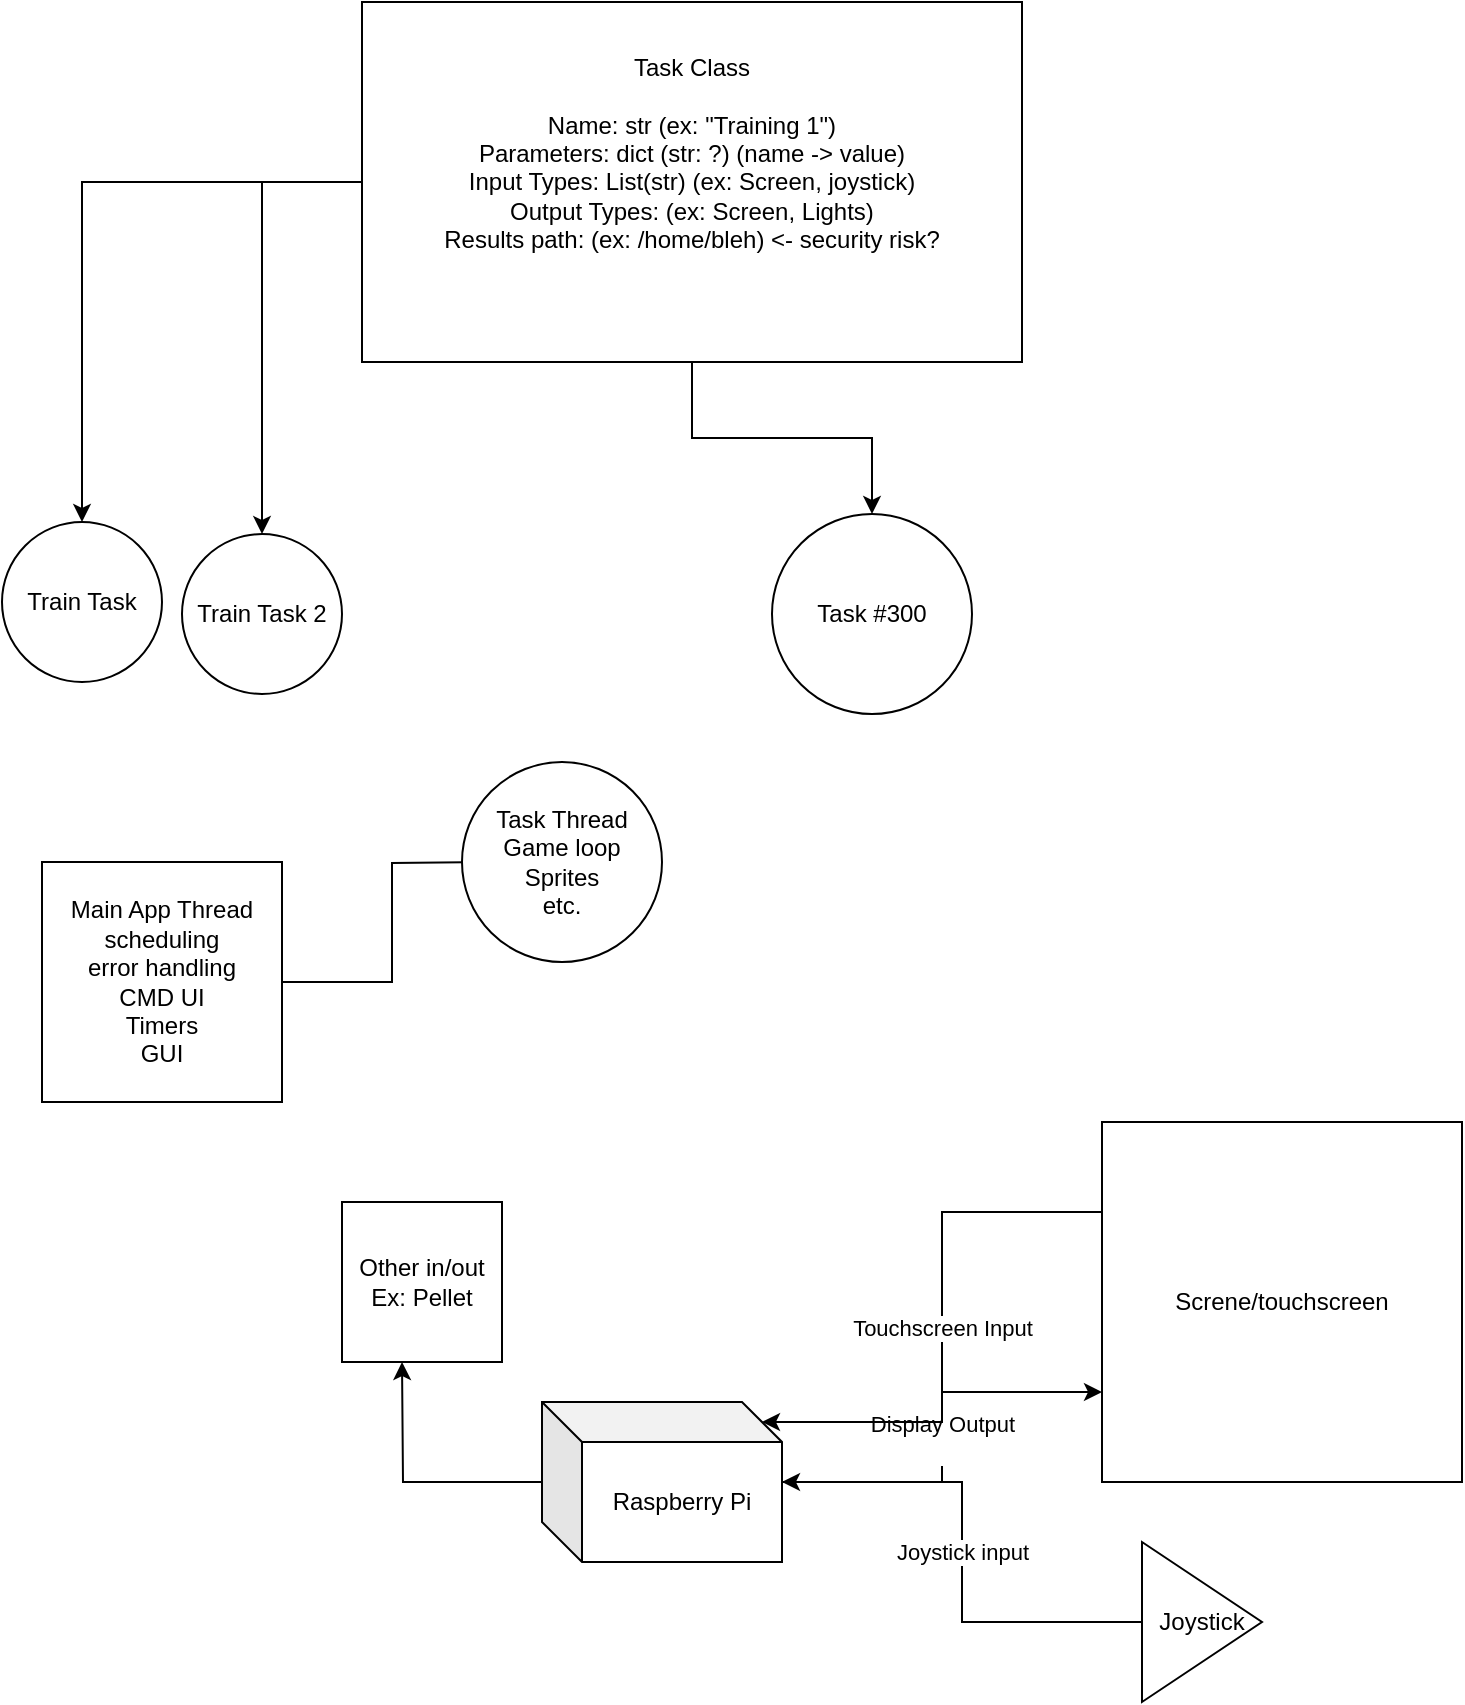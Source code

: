 <mxfile version="20.8.5" type="github">
  <diagram id="QsU19FumD5f-WDrpiSSF" name="Page-1">
    <mxGraphModel dx="1434" dy="1846" grid="1" gridSize="10" guides="1" tooltips="1" connect="1" arrows="1" fold="1" page="1" pageScale="1" pageWidth="850" pageHeight="1100" math="0" shadow="0">
      <root>
        <mxCell id="0" />
        <mxCell id="1" parent="0" />
        <mxCell id="wKITN1kvr6zkH4jIiAxx-6" value="&lt;div&gt;Display Output&lt;/div&gt;&lt;div&gt;&lt;br&gt;&lt;/div&gt;" style="edgeStyle=orthogonalEdgeStyle;rounded=0;orthogonalLoop=1;jettySize=auto;html=1;entryX=0;entryY=0.75;entryDx=0;entryDy=0;" parent="1" source="wKITN1kvr6zkH4jIiAxx-4" target="wKITN1kvr6zkH4jIiAxx-5" edge="1">
          <mxGeometry relative="1" as="geometry" />
        </mxCell>
        <mxCell id="yVIJtM_bbdcMorckilQp-10" style="edgeStyle=orthogonalEdgeStyle;rounded=0;orthogonalLoop=1;jettySize=auto;html=1;" edge="1" parent="1" source="wKITN1kvr6zkH4jIiAxx-4">
          <mxGeometry relative="1" as="geometry">
            <mxPoint x="240" y="140" as="targetPoint" />
          </mxGeometry>
        </mxCell>
        <mxCell id="wKITN1kvr6zkH4jIiAxx-4" value="Raspberry Pi" style="shape=cube;whiteSpace=wrap;html=1;boundedLbl=1;backgroundOutline=1;darkOpacity=0.05;darkOpacity2=0.1;" parent="1" vertex="1">
          <mxGeometry x="310" y="160" width="120" height="80" as="geometry" />
        </mxCell>
        <mxCell id="wKITN1kvr6zkH4jIiAxx-7" value="Touchscreen Input" style="edgeStyle=orthogonalEdgeStyle;rounded=0;orthogonalLoop=1;jettySize=auto;html=1;exitX=0;exitY=0.25;exitDx=0;exitDy=0;entryX=0;entryY=0;entryDx=110;entryDy=10;entryPerimeter=0;" parent="1" source="wKITN1kvr6zkH4jIiAxx-5" target="wKITN1kvr6zkH4jIiAxx-4" edge="1">
          <mxGeometry relative="1" as="geometry" />
        </mxCell>
        <mxCell id="wKITN1kvr6zkH4jIiAxx-5" value="Screne/touchscreen" style="whiteSpace=wrap;html=1;aspect=fixed;" parent="1" vertex="1">
          <mxGeometry x="590" y="20" width="180" height="180" as="geometry" />
        </mxCell>
        <mxCell id="wKITN1kvr6zkH4jIiAxx-14" style="edgeStyle=orthogonalEdgeStyle;rounded=0;orthogonalLoop=1;jettySize=auto;html=1;" parent="1" source="wKITN1kvr6zkH4jIiAxx-8" target="wKITN1kvr6zkH4jIiAxx-10" edge="1">
          <mxGeometry relative="1" as="geometry" />
        </mxCell>
        <mxCell id="wKITN1kvr6zkH4jIiAxx-15" style="edgeStyle=orthogonalEdgeStyle;rounded=0;orthogonalLoop=1;jettySize=auto;html=1;" parent="1" source="wKITN1kvr6zkH4jIiAxx-8" target="wKITN1kvr6zkH4jIiAxx-11" edge="1">
          <mxGeometry relative="1" as="geometry" />
        </mxCell>
        <mxCell id="wKITN1kvr6zkH4jIiAxx-16" style="edgeStyle=orthogonalEdgeStyle;rounded=0;orthogonalLoop=1;jettySize=auto;html=1;" parent="1" source="wKITN1kvr6zkH4jIiAxx-8" target="wKITN1kvr6zkH4jIiAxx-12" edge="1">
          <mxGeometry relative="1" as="geometry" />
        </mxCell>
        <mxCell id="wKITN1kvr6zkH4jIiAxx-8" value="&lt;div&gt;Task Class&lt;/div&gt;&lt;div&gt;&lt;br&gt;&lt;/div&gt;&lt;div&gt;Name: str (ex: &quot;Training 1&quot;)&lt;br&gt;&lt;/div&gt;&lt;div&gt;Parameters: dict (str: ?) (name -&amp;gt; value)&lt;/div&gt;&lt;div&gt;Input Types: List(str) (ex: Screen, joystick)&lt;br&gt;&lt;/div&gt;&lt;div&gt;Output Types: (ex: Screen, Lights)&lt;br&gt;&lt;/div&gt;&lt;div&gt;Results path: (ex: /home/bleh) &amp;lt;- security risk?&lt;/div&gt;&lt;div&gt;&lt;br&gt;&lt;/div&gt;&lt;div&gt;&lt;br&gt;&lt;/div&gt;" style="rounded=0;whiteSpace=wrap;html=1;" parent="1" vertex="1">
          <mxGeometry x="220" y="-540" width="330" height="180" as="geometry" />
        </mxCell>
        <mxCell id="wKITN1kvr6zkH4jIiAxx-10" value="Train Task" style="ellipse;whiteSpace=wrap;html=1;aspect=fixed;" parent="1" vertex="1">
          <mxGeometry x="40" y="-280" width="80" height="80" as="geometry" />
        </mxCell>
        <mxCell id="wKITN1kvr6zkH4jIiAxx-11" value="Train Task 2" style="ellipse;whiteSpace=wrap;html=1;aspect=fixed;" parent="1" vertex="1">
          <mxGeometry x="130" y="-274" width="80" height="80" as="geometry" />
        </mxCell>
        <mxCell id="wKITN1kvr6zkH4jIiAxx-12" value="Task #300" style="ellipse;whiteSpace=wrap;html=1;aspect=fixed;" parent="1" vertex="1">
          <mxGeometry x="425" y="-284" width="100" height="100" as="geometry" />
        </mxCell>
        <mxCell id="wKITN1kvr6zkH4jIiAxx-13" value="" style="shape=image;html=1;verticalAlign=top;verticalLabelPosition=bottom;labelBackgroundColor=#ffffff;imageAspect=0;aspect=fixed;image=https://cdn4.iconfinder.com/data/icons/essential-app-1/16/dot-more-menu-hide-128.png" parent="1" vertex="1">
          <mxGeometry x="260" y="-304" width="128" height="128" as="geometry" />
        </mxCell>
        <mxCell id="yVIJtM_bbdcMorckilQp-4" style="edgeStyle=orthogonalEdgeStyle;rounded=0;orthogonalLoop=1;jettySize=auto;html=1;exitX=1;exitY=0.5;exitDx=0;exitDy=0;" edge="1" parent="1" source="yVIJtM_bbdcMorckilQp-1">
          <mxGeometry relative="1" as="geometry">
            <mxPoint x="290" y="-110" as="targetPoint" />
          </mxGeometry>
        </mxCell>
        <mxCell id="yVIJtM_bbdcMorckilQp-1" value="&lt;div&gt;Main App Thread&lt;/div&gt;&lt;div&gt;scheduling&lt;/div&gt;&lt;div&gt;error handling&lt;/div&gt;&lt;div&gt;CMD UI&lt;/div&gt;&lt;div&gt;Timers&lt;br&gt;&lt;/div&gt;&lt;div&gt;GUI&lt;br&gt;&lt;/div&gt;" style="whiteSpace=wrap;html=1;aspect=fixed;" vertex="1" parent="1">
          <mxGeometry x="60" y="-110" width="120" height="120" as="geometry" />
        </mxCell>
        <mxCell id="yVIJtM_bbdcMorckilQp-7" value="&lt;div&gt;Task Thread&lt;/div&gt;&lt;div&gt;Game loop&lt;/div&gt;&lt;div&gt;Sprites&lt;/div&gt;&lt;div&gt;etc.&lt;br&gt;&lt;/div&gt;" style="ellipse;whiteSpace=wrap;html=1;aspect=fixed;" vertex="1" parent="1">
          <mxGeometry x="270" y="-160" width="100" height="100" as="geometry" />
        </mxCell>
        <mxCell id="yVIJtM_bbdcMorckilQp-9" value="Joystick input" style="edgeStyle=orthogonalEdgeStyle;rounded=0;orthogonalLoop=1;jettySize=auto;html=1;" edge="1" parent="1" source="yVIJtM_bbdcMorckilQp-8" target="wKITN1kvr6zkH4jIiAxx-4">
          <mxGeometry relative="1" as="geometry" />
        </mxCell>
        <mxCell id="yVIJtM_bbdcMorckilQp-8" value="Joystick" style="triangle;whiteSpace=wrap;html=1;" vertex="1" parent="1">
          <mxGeometry x="610" y="230" width="60" height="80" as="geometry" />
        </mxCell>
        <mxCell id="yVIJtM_bbdcMorckilQp-11" value="&lt;div&gt;Other in/out&lt;/div&gt;&lt;div&gt;Ex: Pellet&lt;br&gt;&lt;/div&gt;" style="whiteSpace=wrap;html=1;aspect=fixed;" vertex="1" parent="1">
          <mxGeometry x="210" y="60" width="80" height="80" as="geometry" />
        </mxCell>
      </root>
    </mxGraphModel>
  </diagram>
</mxfile>
